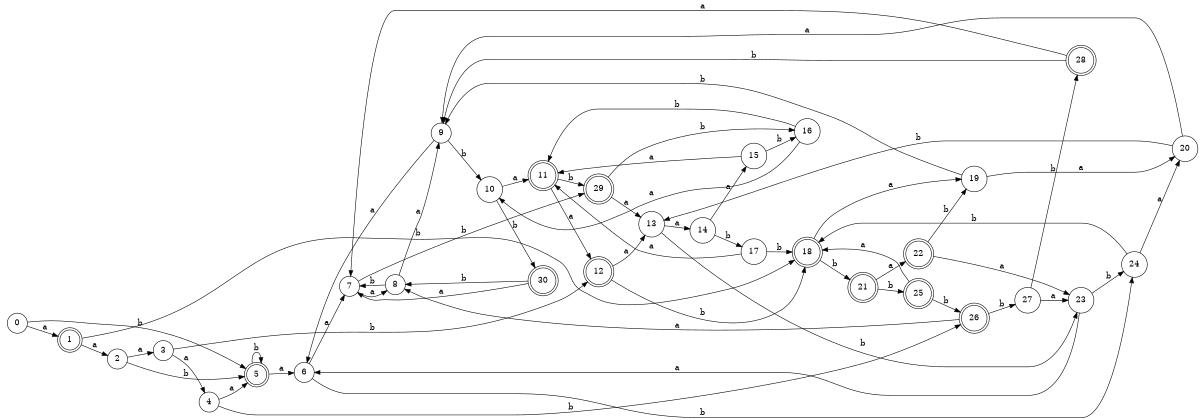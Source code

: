 digraph n25_5 {
__start0 [label="" shape="none"];

rankdir=LR;
size="8,5";

s0 [style="filled", color="black", fillcolor="white" shape="circle", label="0"];
s1 [style="rounded,filled", color="black", fillcolor="white" shape="doublecircle", label="1"];
s2 [style="filled", color="black", fillcolor="white" shape="circle", label="2"];
s3 [style="filled", color="black", fillcolor="white" shape="circle", label="3"];
s4 [style="filled", color="black", fillcolor="white" shape="circle", label="4"];
s5 [style="rounded,filled", color="black", fillcolor="white" shape="doublecircle", label="5"];
s6 [style="filled", color="black", fillcolor="white" shape="circle", label="6"];
s7 [style="filled", color="black", fillcolor="white" shape="circle", label="7"];
s8 [style="filled", color="black", fillcolor="white" shape="circle", label="8"];
s9 [style="filled", color="black", fillcolor="white" shape="circle", label="9"];
s10 [style="filled", color="black", fillcolor="white" shape="circle", label="10"];
s11 [style="rounded,filled", color="black", fillcolor="white" shape="doublecircle", label="11"];
s12 [style="rounded,filled", color="black", fillcolor="white" shape="doublecircle", label="12"];
s13 [style="filled", color="black", fillcolor="white" shape="circle", label="13"];
s14 [style="filled", color="black", fillcolor="white" shape="circle", label="14"];
s15 [style="filled", color="black", fillcolor="white" shape="circle", label="15"];
s16 [style="filled", color="black", fillcolor="white" shape="circle", label="16"];
s17 [style="filled", color="black", fillcolor="white" shape="circle", label="17"];
s18 [style="rounded,filled", color="black", fillcolor="white" shape="doublecircle", label="18"];
s19 [style="filled", color="black", fillcolor="white" shape="circle", label="19"];
s20 [style="filled", color="black", fillcolor="white" shape="circle", label="20"];
s21 [style="rounded,filled", color="black", fillcolor="white" shape="doublecircle", label="21"];
s22 [style="rounded,filled", color="black", fillcolor="white" shape="doublecircle", label="22"];
s23 [style="filled", color="black", fillcolor="white" shape="circle", label="23"];
s24 [style="filled", color="black", fillcolor="white" shape="circle", label="24"];
s25 [style="rounded,filled", color="black", fillcolor="white" shape="doublecircle", label="25"];
s26 [style="rounded,filled", color="black", fillcolor="white" shape="doublecircle", label="26"];
s27 [style="filled", color="black", fillcolor="white" shape="circle", label="27"];
s28 [style="rounded,filled", color="black", fillcolor="white" shape="doublecircle", label="28"];
s29 [style="rounded,filled", color="black", fillcolor="white" shape="doublecircle", label="29"];
s30 [style="rounded,filled", color="black", fillcolor="white" shape="doublecircle", label="30"];
s0 -> s1 [label="a"];
s0 -> s5 [label="b"];
s1 -> s2 [label="a"];
s1 -> s18 [label="b"];
s2 -> s3 [label="a"];
s2 -> s5 [label="b"];
s3 -> s4 [label="a"];
s3 -> s12 [label="b"];
s4 -> s5 [label="a"];
s4 -> s26 [label="b"];
s5 -> s6 [label="a"];
s5 -> s5 [label="b"];
s6 -> s7 [label="a"];
s6 -> s24 [label="b"];
s7 -> s8 [label="a"];
s7 -> s29 [label="b"];
s8 -> s9 [label="a"];
s8 -> s7 [label="b"];
s9 -> s6 [label="a"];
s9 -> s10 [label="b"];
s10 -> s11 [label="a"];
s10 -> s30 [label="b"];
s11 -> s12 [label="a"];
s11 -> s29 [label="b"];
s12 -> s13 [label="a"];
s12 -> s18 [label="b"];
s13 -> s14 [label="a"];
s13 -> s23 [label="b"];
s14 -> s15 [label="a"];
s14 -> s17 [label="b"];
s15 -> s11 [label="a"];
s15 -> s16 [label="b"];
s16 -> s10 [label="a"];
s16 -> s11 [label="b"];
s17 -> s11 [label="a"];
s17 -> s18 [label="b"];
s18 -> s19 [label="a"];
s18 -> s21 [label="b"];
s19 -> s20 [label="a"];
s19 -> s9 [label="b"];
s20 -> s9 [label="a"];
s20 -> s13 [label="b"];
s21 -> s22 [label="a"];
s21 -> s25 [label="b"];
s22 -> s23 [label="a"];
s22 -> s19 [label="b"];
s23 -> s6 [label="a"];
s23 -> s24 [label="b"];
s24 -> s20 [label="a"];
s24 -> s18 [label="b"];
s25 -> s18 [label="a"];
s25 -> s26 [label="b"];
s26 -> s8 [label="a"];
s26 -> s27 [label="b"];
s27 -> s23 [label="a"];
s27 -> s28 [label="b"];
s28 -> s7 [label="a"];
s28 -> s9 [label="b"];
s29 -> s13 [label="a"];
s29 -> s16 [label="b"];
s30 -> s7 [label="a"];
s30 -> s8 [label="b"];

}